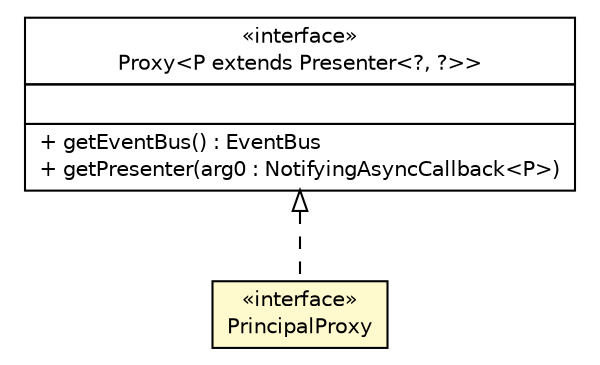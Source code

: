 #!/usr/local/bin/dot
#
# Class diagram 
# Generated by UMLGraph version 5.1 (http://www.umlgraph.org/)
#

digraph G {
	edge [fontname="Helvetica",fontsize=10,labelfontname="Helvetica",labelfontsize=10];
	node [fontname="Helvetica",fontsize=10,shape=plaintext];
	nodesep=0.25;
	ranksep=0.5;
	// br.net.meditec.client.telas.principal.PrincipalPresenter.PrincipalProxy
	c5110 [label=<<table title="br.net.meditec.client.telas.principal.PrincipalPresenter.PrincipalProxy" border="0" cellborder="1" cellspacing="0" cellpadding="2" port="p" bgcolor="lemonChiffon" href="./PrincipalPresenter.PrincipalProxy.html">
		<tr><td><table border="0" cellspacing="0" cellpadding="1">
<tr><td align="center" balign="center"> &#171;interface&#187; </td></tr>
<tr><td align="center" balign="center"> PrincipalProxy </td></tr>
		</table></td></tr>
		</table>>, fontname="Helvetica", fontcolor="black", fontsize=10.0];
	//br.net.meditec.client.telas.principal.PrincipalPresenter.PrincipalProxy implements com.gwtplatform.mvp.client.proxy.Proxy<P extends com.gwtplatform.mvp.client.Presenter<?, ?>>
	c5140:p -> c5110:p [dir=back,arrowtail=empty,style=dashed];
	// com.gwtplatform.mvp.client.proxy.Proxy<P extends com.gwtplatform.mvp.client.Presenter<?, ?>>
	c5140 [label=<<table title="com.gwtplatform.mvp.client.proxy.Proxy" border="0" cellborder="1" cellspacing="0" cellpadding="2" port="p" href="http://java.sun.com/j2se/1.4.2/docs/api/com/gwtplatform/mvp/client/proxy/Proxy.html">
		<tr><td><table border="0" cellspacing="0" cellpadding="1">
<tr><td align="center" balign="center"> &#171;interface&#187; </td></tr>
<tr><td align="center" balign="center"> Proxy&lt;P extends Presenter&lt;?, ?&gt;&gt; </td></tr>
		</table></td></tr>
		<tr><td><table border="0" cellspacing="0" cellpadding="1">
<tr><td align="left" balign="left">  </td></tr>
		</table></td></tr>
		<tr><td><table border="0" cellspacing="0" cellpadding="1">
<tr><td align="left" balign="left"> + getEventBus() : EventBus </td></tr>
<tr><td align="left" balign="left"> + getPresenter(arg0 : NotifyingAsyncCallback&lt;P&gt;) </td></tr>
		</table></td></tr>
		</table>>, fontname="Helvetica", fontcolor="black", fontsize=10.0];
}

